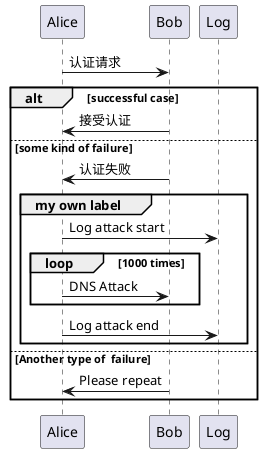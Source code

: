 @startuml 组合消息
Alice -> Bob : 认证请求
alt successful case
    Bob -> Alice : 接受认证
    else some kind of failure
        Bob -> Alice : 认证失败
    group my own label
        Alice -> Log : Log attack start
        loop 1000 times
            Alice -> Bob : DNS Attack
        end
        Alice -> Log : Log attack end
    end
    else Another type of  failure
        Bob -> Alice : Please repeat
end
@enduml